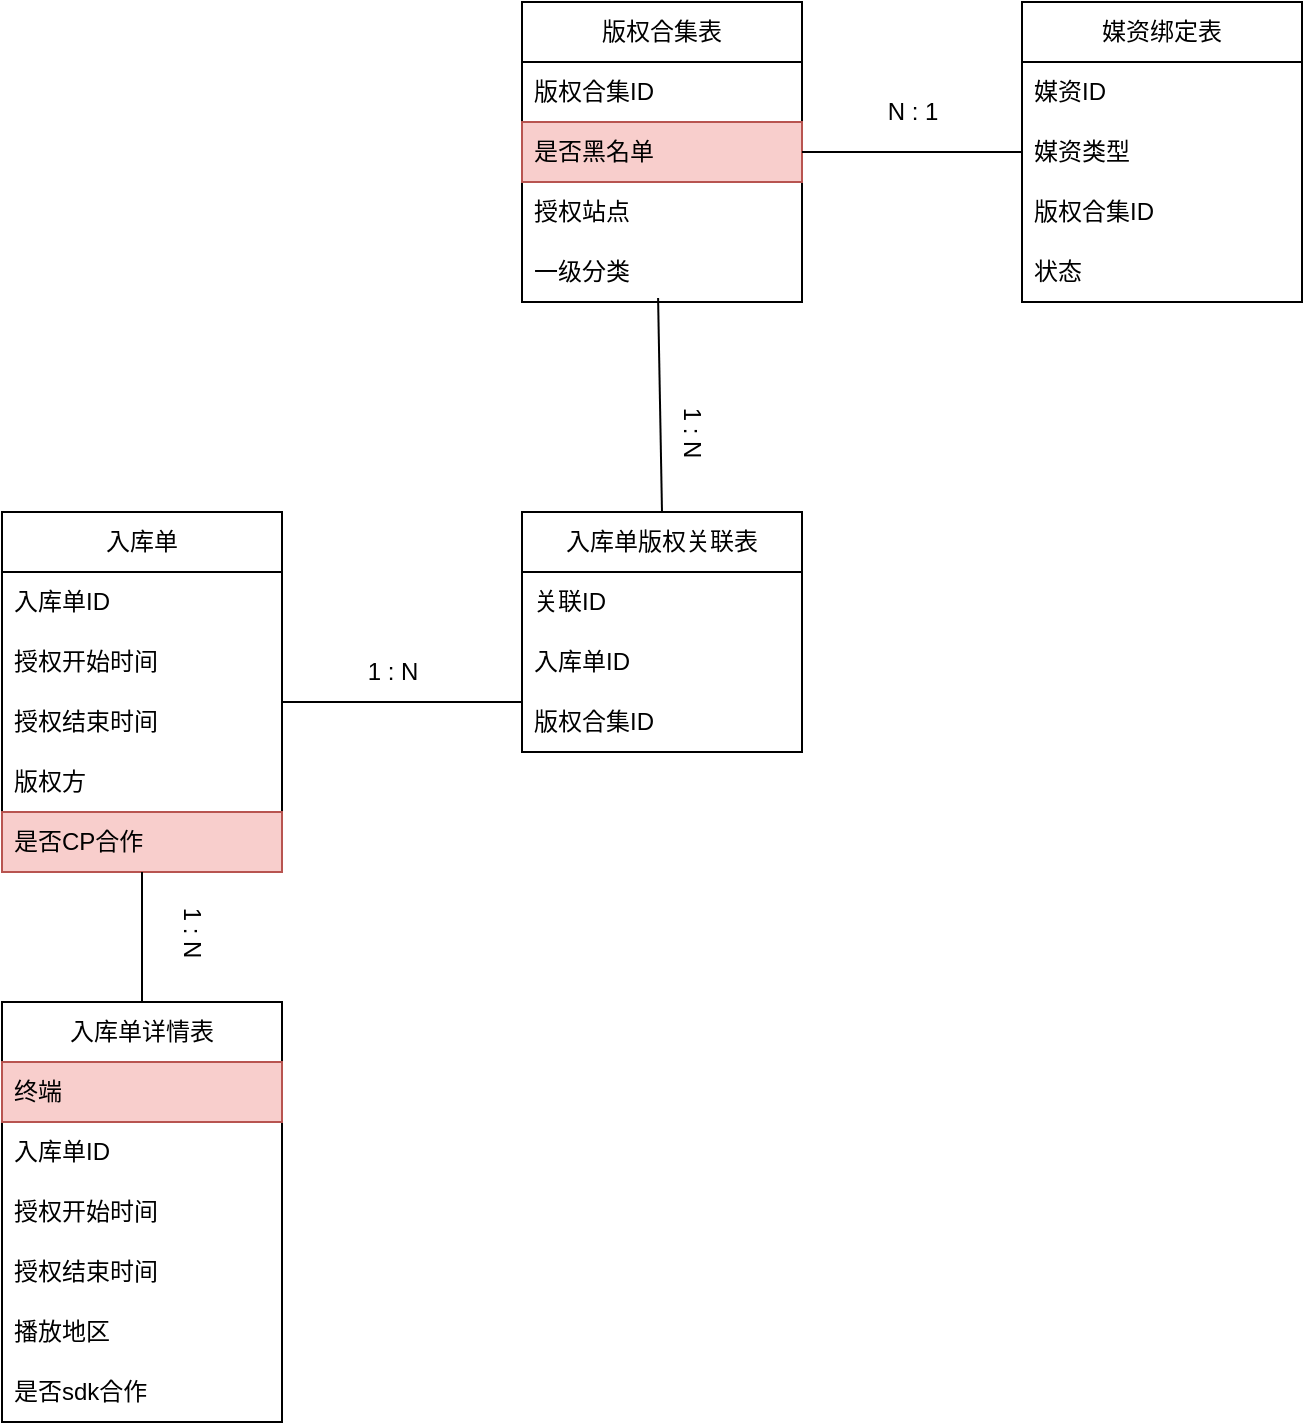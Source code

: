 <mxfile version="24.0.7" type="github">
  <diagram name="第 1 页" id="9PTIlDGoIHU2V4RHfKle">
    <mxGraphModel dx="1417" dy="723" grid="1" gridSize="10" guides="1" tooltips="1" connect="1" arrows="1" fold="1" page="1" pageScale="1" pageWidth="827" pageHeight="1169" math="0" shadow="0">
      <root>
        <mxCell id="0" />
        <mxCell id="1" parent="0" />
        <mxCell id="ciBHOBwxqZr78t8VsYqb-1" value="媒资绑定表" style="swimlane;fontStyle=0;childLayout=stackLayout;horizontal=1;startSize=30;horizontalStack=0;resizeParent=1;resizeParentMax=0;resizeLast=0;collapsible=1;marginBottom=0;whiteSpace=wrap;html=1;" parent="1" vertex="1">
          <mxGeometry x="740" y="180" width="140" height="150" as="geometry" />
        </mxCell>
        <mxCell id="ciBHOBwxqZr78t8VsYqb-2" value="媒资ID" style="text;strokeColor=none;fillColor=none;align=left;verticalAlign=middle;spacingLeft=4;spacingRight=4;overflow=hidden;points=[[0,0.5],[1,0.5]];portConstraint=eastwest;rotatable=0;whiteSpace=wrap;html=1;" parent="ciBHOBwxqZr78t8VsYqb-1" vertex="1">
          <mxGeometry y="30" width="140" height="30" as="geometry" />
        </mxCell>
        <mxCell id="ciBHOBwxqZr78t8VsYqb-3" value="媒资类型" style="text;strokeColor=none;fillColor=none;align=left;verticalAlign=middle;spacingLeft=4;spacingRight=4;overflow=hidden;points=[[0,0.5],[1,0.5]];portConstraint=eastwest;rotatable=0;whiteSpace=wrap;html=1;" parent="ciBHOBwxqZr78t8VsYqb-1" vertex="1">
          <mxGeometry y="60" width="140" height="30" as="geometry" />
        </mxCell>
        <mxCell id="ciBHOBwxqZr78t8VsYqb-4" value="版权合集ID" style="text;strokeColor=none;fillColor=none;align=left;verticalAlign=middle;spacingLeft=4;spacingRight=4;overflow=hidden;points=[[0,0.5],[1,0.5]];portConstraint=eastwest;rotatable=0;whiteSpace=wrap;html=1;" parent="ciBHOBwxqZr78t8VsYqb-1" vertex="1">
          <mxGeometry y="90" width="140" height="30" as="geometry" />
        </mxCell>
        <mxCell id="ciBHOBwxqZr78t8VsYqb-15" value="状态" style="text;strokeColor=none;fillColor=none;align=left;verticalAlign=middle;spacingLeft=4;spacingRight=4;overflow=hidden;points=[[0,0.5],[1,0.5]];portConstraint=eastwest;rotatable=0;whiteSpace=wrap;html=1;" parent="ciBHOBwxqZr78t8VsYqb-1" vertex="1">
          <mxGeometry y="120" width="140" height="30" as="geometry" />
        </mxCell>
        <mxCell id="ciBHOBwxqZr78t8VsYqb-19" value="版权合集表" style="swimlane;fontStyle=0;childLayout=stackLayout;horizontal=1;startSize=30;horizontalStack=0;resizeParent=1;resizeParentMax=0;resizeLast=0;collapsible=1;marginBottom=0;whiteSpace=wrap;html=1;" parent="1" vertex="1">
          <mxGeometry x="490" y="180" width="140" height="150" as="geometry" />
        </mxCell>
        <mxCell id="ciBHOBwxqZr78t8VsYqb-27" value="版权合集ID" style="text;strokeColor=none;fillColor=none;align=left;verticalAlign=middle;spacingLeft=4;spacingRight=4;overflow=hidden;points=[[0,0.5],[1,0.5]];portConstraint=eastwest;rotatable=0;whiteSpace=wrap;html=1;" parent="ciBHOBwxqZr78t8VsYqb-19" vertex="1">
          <mxGeometry y="30" width="140" height="30" as="geometry" />
        </mxCell>
        <mxCell id="ciBHOBwxqZr78t8VsYqb-32" value="是否黑名单" style="text;strokeColor=#b85450;fillColor=#f8cecc;align=left;verticalAlign=middle;spacingLeft=4;spacingRight=4;overflow=hidden;points=[[0,0.5],[1,0.5]];portConstraint=eastwest;rotatable=0;whiteSpace=wrap;html=1;" parent="ciBHOBwxqZr78t8VsYqb-19" vertex="1">
          <mxGeometry y="60" width="140" height="30" as="geometry" />
        </mxCell>
        <mxCell id="ciBHOBwxqZr78t8VsYqb-21" value="授权站点" style="text;strokeColor=none;fillColor=none;align=left;verticalAlign=middle;spacingLeft=4;spacingRight=4;overflow=hidden;points=[[0,0.5],[1,0.5]];portConstraint=eastwest;rotatable=0;whiteSpace=wrap;html=1;" parent="ciBHOBwxqZr78t8VsYqb-19" vertex="1">
          <mxGeometry y="90" width="140" height="30" as="geometry" />
        </mxCell>
        <mxCell id="bif3rXXn5YmPOATYoQkX-1" value="一级分类" style="text;strokeColor=none;fillColor=none;align=left;verticalAlign=middle;spacingLeft=4;spacingRight=4;overflow=hidden;points=[[0,0.5],[1,0.5]];portConstraint=eastwest;rotatable=0;whiteSpace=wrap;html=1;" parent="ciBHOBwxqZr78t8VsYqb-19" vertex="1">
          <mxGeometry y="120" width="140" height="30" as="geometry" />
        </mxCell>
        <mxCell id="bif3rXXn5YmPOATYoQkX-2" value="入库单" style="swimlane;fontStyle=0;childLayout=stackLayout;horizontal=1;startSize=30;horizontalStack=0;resizeParent=1;resizeParentMax=0;resizeLast=0;collapsible=1;marginBottom=0;whiteSpace=wrap;html=1;" parent="1" vertex="1">
          <mxGeometry x="230" y="435" width="140" height="180" as="geometry" />
        </mxCell>
        <mxCell id="bif3rXXn5YmPOATYoQkX-3" value="入库单ID" style="text;strokeColor=none;fillColor=none;align=left;verticalAlign=middle;spacingLeft=4;spacingRight=4;overflow=hidden;points=[[0,0.5],[1,0.5]];portConstraint=eastwest;rotatable=0;whiteSpace=wrap;html=1;" parent="bif3rXXn5YmPOATYoQkX-2" vertex="1">
          <mxGeometry y="30" width="140" height="30" as="geometry" />
        </mxCell>
        <mxCell id="bif3rXXn5YmPOATYoQkX-4" value="授权开始时间" style="text;strokeColor=none;fillColor=none;align=left;verticalAlign=middle;spacingLeft=4;spacingRight=4;overflow=hidden;points=[[0,0.5],[1,0.5]];portConstraint=eastwest;rotatable=0;whiteSpace=wrap;html=1;" parent="bif3rXXn5YmPOATYoQkX-2" vertex="1">
          <mxGeometry y="60" width="140" height="30" as="geometry" />
        </mxCell>
        <mxCell id="bif3rXXn5YmPOATYoQkX-5" value="授权结束时间" style="text;strokeColor=none;fillColor=none;align=left;verticalAlign=middle;spacingLeft=4;spacingRight=4;overflow=hidden;points=[[0,0.5],[1,0.5]];portConstraint=eastwest;rotatable=0;whiteSpace=wrap;html=1;" parent="bif3rXXn5YmPOATYoQkX-2" vertex="1">
          <mxGeometry y="90" width="140" height="30" as="geometry" />
        </mxCell>
        <mxCell id="bif3rXXn5YmPOATYoQkX-6" value="版权方" style="text;strokeColor=none;fillColor=none;align=left;verticalAlign=middle;spacingLeft=4;spacingRight=4;overflow=hidden;points=[[0,0.5],[1,0.5]];portConstraint=eastwest;rotatable=0;whiteSpace=wrap;html=1;" parent="bif3rXXn5YmPOATYoQkX-2" vertex="1">
          <mxGeometry y="120" width="140" height="30" as="geometry" />
        </mxCell>
        <mxCell id="bif3rXXn5YmPOATYoQkX-18" value="是否CP合作" style="text;strokeColor=#b85450;fillColor=#f8cecc;align=left;verticalAlign=middle;spacingLeft=4;spacingRight=4;overflow=hidden;points=[[0,0.5],[1,0.5]];portConstraint=eastwest;rotatable=0;whiteSpace=wrap;html=1;" parent="bif3rXXn5YmPOATYoQkX-2" vertex="1">
          <mxGeometry y="150" width="140" height="30" as="geometry" />
        </mxCell>
        <mxCell id="bif3rXXn5YmPOATYoQkX-7" value="入库单版权关联表" style="swimlane;fontStyle=0;childLayout=stackLayout;horizontal=1;startSize=30;horizontalStack=0;resizeParent=1;resizeParentMax=0;resizeLast=0;collapsible=1;marginBottom=0;whiteSpace=wrap;html=1;" parent="1" vertex="1">
          <mxGeometry x="490" y="435" width="140" height="120" as="geometry" />
        </mxCell>
        <mxCell id="bif3rXXn5YmPOATYoQkX-32" value="关联ID" style="text;strokeColor=none;fillColor=none;align=left;verticalAlign=middle;spacingLeft=4;spacingRight=4;overflow=hidden;points=[[0,0.5],[1,0.5]];portConstraint=eastwest;rotatable=0;whiteSpace=wrap;html=1;" parent="bif3rXXn5YmPOATYoQkX-7" vertex="1">
          <mxGeometry y="30" width="140" height="30" as="geometry" />
        </mxCell>
        <mxCell id="bif3rXXn5YmPOATYoQkX-8" value="入库单ID" style="text;strokeColor=none;fillColor=none;align=left;verticalAlign=middle;spacingLeft=4;spacingRight=4;overflow=hidden;points=[[0,0.5],[1,0.5]];portConstraint=eastwest;rotatable=0;whiteSpace=wrap;html=1;" parent="bif3rXXn5YmPOATYoQkX-7" vertex="1">
          <mxGeometry y="60" width="140" height="30" as="geometry" />
        </mxCell>
        <mxCell id="bif3rXXn5YmPOATYoQkX-9" value="版权合集ID" style="text;strokeColor=none;fillColor=none;align=left;verticalAlign=middle;spacingLeft=4;spacingRight=4;overflow=hidden;points=[[0,0.5],[1,0.5]];portConstraint=eastwest;rotatable=0;whiteSpace=wrap;html=1;" parent="bif3rXXn5YmPOATYoQkX-7" vertex="1">
          <mxGeometry y="90" width="140" height="30" as="geometry" />
        </mxCell>
        <mxCell id="bif3rXXn5YmPOATYoQkX-19" value="入库单详情表" style="swimlane;fontStyle=0;childLayout=stackLayout;horizontal=1;startSize=30;horizontalStack=0;resizeParent=1;resizeParentMax=0;resizeLast=0;collapsible=1;marginBottom=0;whiteSpace=wrap;html=1;" parent="1" vertex="1">
          <mxGeometry x="230" y="680" width="140" height="210" as="geometry" />
        </mxCell>
        <mxCell id="bif3rXXn5YmPOATYoQkX-25" value="终端" style="text;strokeColor=#b85450;fillColor=#f8cecc;align=left;verticalAlign=middle;spacingLeft=4;spacingRight=4;overflow=hidden;points=[[0,0.5],[1,0.5]];portConstraint=eastwest;rotatable=0;whiteSpace=wrap;html=1;" parent="bif3rXXn5YmPOATYoQkX-19" vertex="1">
          <mxGeometry y="30" width="140" height="30" as="geometry" />
        </mxCell>
        <mxCell id="bif3rXXn5YmPOATYoQkX-20" value="入库单ID" style="text;strokeColor=none;fillColor=none;align=left;verticalAlign=middle;spacingLeft=4;spacingRight=4;overflow=hidden;points=[[0,0.5],[1,0.5]];portConstraint=eastwest;rotatable=0;whiteSpace=wrap;html=1;" parent="bif3rXXn5YmPOATYoQkX-19" vertex="1">
          <mxGeometry y="60" width="140" height="30" as="geometry" />
        </mxCell>
        <mxCell id="bif3rXXn5YmPOATYoQkX-21" value="授权开始时间" style="text;strokeColor=none;fillColor=none;align=left;verticalAlign=middle;spacingLeft=4;spacingRight=4;overflow=hidden;points=[[0,0.5],[1,0.5]];portConstraint=eastwest;rotatable=0;whiteSpace=wrap;html=1;" parent="bif3rXXn5YmPOATYoQkX-19" vertex="1">
          <mxGeometry y="90" width="140" height="30" as="geometry" />
        </mxCell>
        <mxCell id="bif3rXXn5YmPOATYoQkX-22" value="授权结束时间" style="text;strokeColor=none;fillColor=none;align=left;verticalAlign=middle;spacingLeft=4;spacingRight=4;overflow=hidden;points=[[0,0.5],[1,0.5]];portConstraint=eastwest;rotatable=0;whiteSpace=wrap;html=1;" parent="bif3rXXn5YmPOATYoQkX-19" vertex="1">
          <mxGeometry y="120" width="140" height="30" as="geometry" />
        </mxCell>
        <mxCell id="4WQJ2YSMLyVZ4a3ZyfDK-1" value="播放地区" style="text;strokeColor=none;fillColor=none;align=left;verticalAlign=middle;spacingLeft=4;spacingRight=4;overflow=hidden;points=[[0,0.5],[1,0.5]];portConstraint=eastwest;rotatable=0;whiteSpace=wrap;html=1;" vertex="1" parent="bif3rXXn5YmPOATYoQkX-19">
          <mxGeometry y="150" width="140" height="30" as="geometry" />
        </mxCell>
        <mxCell id="bif3rXXn5YmPOATYoQkX-24" value="是否sdk合作" style="text;strokeColor=none;fillColor=none;align=left;verticalAlign=middle;spacingLeft=4;spacingRight=4;overflow=hidden;points=[[0,0.5],[1,0.5]];portConstraint=eastwest;rotatable=0;whiteSpace=wrap;html=1;" parent="bif3rXXn5YmPOATYoQkX-19" vertex="1">
          <mxGeometry y="180" width="140" height="30" as="geometry" />
        </mxCell>
        <mxCell id="bif3rXXn5YmPOATYoQkX-36" value="" style="endArrow=none;html=1;rounded=0;entryX=0;entryY=0.5;entryDx=0;entryDy=0;exitX=1;exitY=0.5;exitDx=0;exitDy=0;" parent="1" edge="1">
          <mxGeometry width="50" height="50" relative="1" as="geometry">
            <mxPoint x="370" y="530" as="sourcePoint" />
            <mxPoint x="490" y="530" as="targetPoint" />
          </mxGeometry>
        </mxCell>
        <mxCell id="bif3rXXn5YmPOATYoQkX-39" value="" style="endArrow=none;html=1;rounded=0;exitX=0.5;exitY=0;exitDx=0;exitDy=0;" parent="1" source="bif3rXXn5YmPOATYoQkX-19" target="bif3rXXn5YmPOATYoQkX-18" edge="1">
          <mxGeometry width="50" height="50" relative="1" as="geometry">
            <mxPoint x="260" y="670" as="sourcePoint" />
            <mxPoint x="300" y="620" as="targetPoint" />
          </mxGeometry>
        </mxCell>
        <mxCell id="bif3rXXn5YmPOATYoQkX-46" value="" style="endArrow=none;html=1;rounded=0;entryX=0.486;entryY=0.933;entryDx=0;entryDy=0;entryPerimeter=0;exitX=0.5;exitY=0;exitDx=0;exitDy=0;" parent="1" source="bif3rXXn5YmPOATYoQkX-7" target="bif3rXXn5YmPOATYoQkX-1" edge="1">
          <mxGeometry width="50" height="50" relative="1" as="geometry">
            <mxPoint x="520" y="410" as="sourcePoint" />
            <mxPoint x="570" y="360" as="targetPoint" />
          </mxGeometry>
        </mxCell>
        <mxCell id="bif3rXXn5YmPOATYoQkX-48" value="1 : N" style="text;html=1;align=center;verticalAlign=middle;resizable=0;points=[];autosize=1;strokeColor=none;fillColor=none;rotation=90;" parent="1" vertex="1">
          <mxGeometry x="550" y="380" width="50" height="30" as="geometry" />
        </mxCell>
        <mxCell id="bif3rXXn5YmPOATYoQkX-49" value="1 : N" style="text;html=1;align=center;verticalAlign=middle;resizable=0;points=[];autosize=1;strokeColor=none;fillColor=none;rotation=0;" parent="1" vertex="1">
          <mxGeometry x="400" y="500" width="50" height="30" as="geometry" />
        </mxCell>
        <mxCell id="bif3rXXn5YmPOATYoQkX-50" value="1 : N" style="text;html=1;align=center;verticalAlign=middle;resizable=0;points=[];autosize=1;strokeColor=none;fillColor=none;rotation=90;" parent="1" vertex="1">
          <mxGeometry x="300" y="630" width="50" height="30" as="geometry" />
        </mxCell>
        <mxCell id="bif3rXXn5YmPOATYoQkX-53" value="" style="endArrow=none;html=1;rounded=0;exitX=1;exitY=0.5;exitDx=0;exitDy=0;entryX=0;entryY=0.5;entryDx=0;entryDy=0;" parent="1" source="ciBHOBwxqZr78t8VsYqb-19" target="ciBHOBwxqZr78t8VsYqb-3" edge="1">
          <mxGeometry width="50" height="50" relative="1" as="geometry">
            <mxPoint x="680" y="280" as="sourcePoint" />
            <mxPoint x="730" y="230" as="targetPoint" />
          </mxGeometry>
        </mxCell>
        <mxCell id="bif3rXXn5YmPOATYoQkX-60" value="N : 1" style="text;html=1;align=center;verticalAlign=middle;resizable=0;points=[];autosize=1;strokeColor=none;fillColor=none;rotation=0;" parent="1" vertex="1">
          <mxGeometry x="660" y="220" width="50" height="30" as="geometry" />
        </mxCell>
      </root>
    </mxGraphModel>
  </diagram>
</mxfile>
